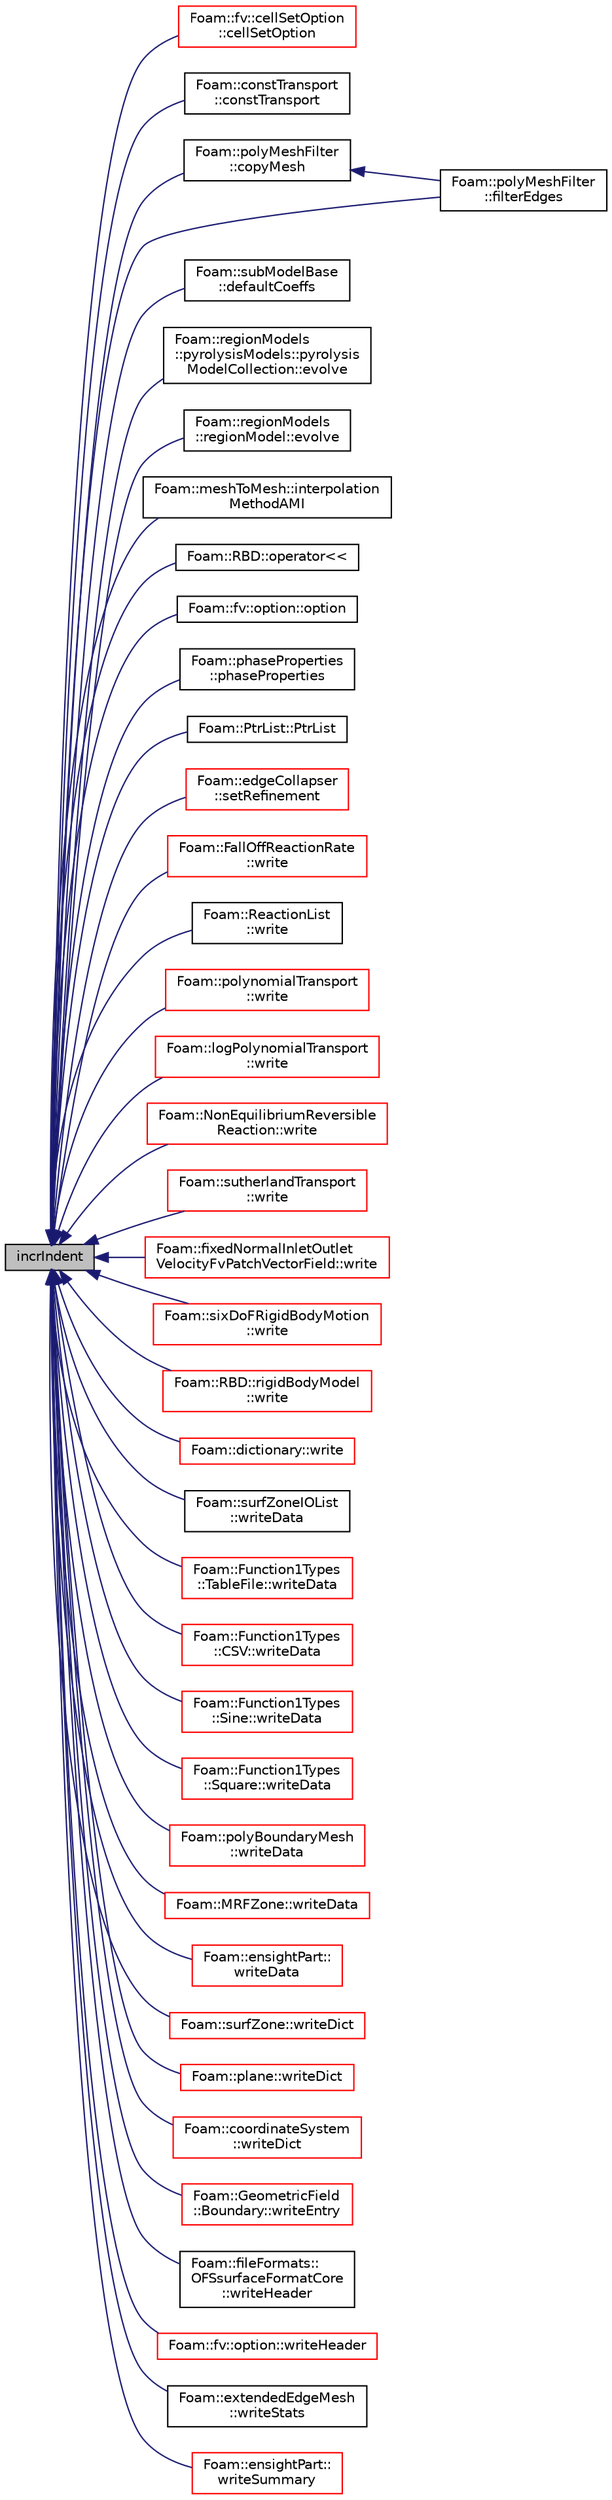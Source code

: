 digraph "incrIndent"
{
  bgcolor="transparent";
  edge [fontname="Helvetica",fontsize="10",labelfontname="Helvetica",labelfontsize="10"];
  node [fontname="Helvetica",fontsize="10",shape=record];
  rankdir="LR";
  Node1 [label="incrIndent",height=0.2,width=0.4,color="black", fillcolor="grey75", style="filled", fontcolor="black"];
  Node1 -> Node2 [dir="back",color="midnightblue",fontsize="10",style="solid",fontname="Helvetica"];
  Node2 [label="Foam::fv::cellSetOption\l::cellSetOption",height=0.2,width=0.4,color="red",URL="$a00224.html#a7d925e380a1fb1d2a09592f3112a6a25",tooltip="Construct from components. "];
  Node1 -> Node3 [dir="back",color="midnightblue",fontsize="10",style="solid",fontname="Helvetica"];
  Node3 [label="Foam::constTransport\l::constTransport",height=0.2,width=0.4,color="black",URL="$a00398.html#a82f6d2852c01dadf31823085c94ab7fd",tooltip="Construct from dictionary. "];
  Node1 -> Node4 [dir="back",color="midnightblue",fontsize="10",style="solid",fontname="Helvetica"];
  Node4 [label="Foam::polyMeshFilter\l::copyMesh",height=0.2,width=0.4,color="black",URL="$a01957.html#a6d46f578539dd45f89a6ea89738c75b5",tooltip="Return a copy of an fvMesh. "];
  Node4 -> Node5 [dir="back",color="midnightblue",fontsize="10",style="solid",fontname="Helvetica"];
  Node5 [label="Foam::polyMeshFilter\l::filterEdges",height=0.2,width=0.4,color="black",URL="$a01957.html#ad478c9d800707f297552317d2f03cbce",tooltip="Filter edges only. "];
  Node1 -> Node6 [dir="back",color="midnightblue",fontsize="10",style="solid",fontname="Helvetica"];
  Node6 [label="Foam::subModelBase\l::defaultCoeffs",height=0.2,width=0.4,color="black",URL="$a02540.html#ab1f21c542b0067822ab7ce2353dd099e",tooltip="Returns true if defaultCoeffs is true and outputs on printMsg. "];
  Node1 -> Node7 [dir="back",color="midnightblue",fontsize="10",style="solid",fontname="Helvetica"];
  Node7 [label="Foam::regionModels\l::pyrolysisModels::pyrolysis\lModelCollection::evolve",height=0.2,width=0.4,color="black",URL="$a02088.html#a9e3bb886209d951167cd385c1ffe0b00",tooltip="Evolve regions. "];
  Node1 -> Node8 [dir="back",color="midnightblue",fontsize="10",style="solid",fontname="Helvetica"];
  Node8 [label="Foam::regionModels\l::regionModel::evolve",height=0.2,width=0.4,color="black",URL="$a02180.html#a9e3bb886209d951167cd385c1ffe0b00",tooltip="Main driver routing to evolve the region - calls other evolves. "];
  Node1 -> Node5 [dir="back",color="midnightblue",fontsize="10",style="solid",fontname="Helvetica"];
  Node1 -> Node9 [dir="back",color="midnightblue",fontsize="10",style="solid",fontname="Helvetica"];
  Node9 [label="Foam::meshToMesh::interpolation\lMethodAMI",height=0.2,width=0.4,color="black",URL="$a01508.html#aef7049b730f1c37232e66c147569b92b",tooltip="Conversion between mesh and patch interpolation methods. "];
  Node1 -> Node10 [dir="back",color="midnightblue",fontsize="10",style="solid",fontname="Helvetica"];
  Node10 [label="Foam::RBD::operator\<\<",height=0.2,width=0.4,color="black",URL="$a11047.html#a2d4565c2a2f1edc3b6f56aaa08bebd79"];
  Node1 -> Node11 [dir="back",color="midnightblue",fontsize="10",style="solid",fontname="Helvetica"];
  Node11 [label="Foam::fv::option::option",height=0.2,width=0.4,color="black",URL="$a01753.html#a5b3ffd51107a0d58e9bdc18d50011c17",tooltip="Construct from components. "];
  Node1 -> Node12 [dir="back",color="midnightblue",fontsize="10",style="solid",fontname="Helvetica"];
  Node12 [label="Foam::phaseProperties\l::phaseProperties",height=0.2,width=0.4,color="black",URL="$a01883.html#a3b5b875ef8e2fad3fc424b37904a1446",tooltip="Construct from Istream. "];
  Node1 -> Node13 [dir="back",color="midnightblue",fontsize="10",style="solid",fontname="Helvetica"];
  Node13 [label="Foam::PtrList::PtrList",height=0.2,width=0.4,color="black",URL="$a02072.html#a89f98454bf6129a9b2e315c92894e4c1",tooltip="Construct from Istream using default Istream constructor class. "];
  Node1 -> Node14 [dir="back",color="midnightblue",fontsize="10",style="solid",fontname="Helvetica"];
  Node14 [label="Foam::edgeCollapser\l::setRefinement",height=0.2,width=0.4,color="red",URL="$a00622.html#a9b80e891413d76aa1324fdd6c9e58c64",tooltip="Play commands into polyTopoChange to create mesh. "];
  Node1 -> Node15 [dir="back",color="midnightblue",fontsize="10",style="solid",fontname="Helvetica"];
  Node15 [label="Foam::FallOffReactionRate\l::write",height=0.2,width=0.4,color="red",URL="$a00756.html#a4bc86b48333705e13add9de0db8eebd3",tooltip="Write to stream. "];
  Node1 -> Node16 [dir="back",color="midnightblue",fontsize="10",style="solid",fontname="Helvetica"];
  Node16 [label="Foam::ReactionList\l::write",height=0.2,width=0.4,color="black",URL="$a02142.html#a4bc86b48333705e13add9de0db8eebd3",tooltip="Write. "];
  Node1 -> Node17 [dir="back",color="midnightblue",fontsize="10",style="solid",fontname="Helvetica"];
  Node17 [label="Foam::polynomialTransport\l::write",height=0.2,width=0.4,color="red",URL="$a01972.html#a4bc86b48333705e13add9de0db8eebd3",tooltip="Write to Ostream. "];
  Node1 -> Node18 [dir="back",color="midnightblue",fontsize="10",style="solid",fontname="Helvetica"];
  Node18 [label="Foam::logPolynomialTransport\l::write",height=0.2,width=0.4,color="red",URL="$a01408.html#a4bc86b48333705e13add9de0db8eebd3",tooltip="Write to Ostream. "];
  Node1 -> Node19 [dir="back",color="midnightblue",fontsize="10",style="solid",fontname="Helvetica"];
  Node19 [label="Foam::NonEquilibriumReversible\lReaction::write",height=0.2,width=0.4,color="red",URL="$a01652.html#a0941061ad5a26be83b4107d05750ace6",tooltip="Write. "];
  Node1 -> Node20 [dir="back",color="midnightblue",fontsize="10",style="solid",fontname="Helvetica"];
  Node20 [label="Foam::sutherlandTransport\l::write",height=0.2,width=0.4,color="red",URL="$a02586.html#a4bc86b48333705e13add9de0db8eebd3",tooltip="Write to Ostream. "];
  Node1 -> Node21 [dir="back",color="midnightblue",fontsize="10",style="solid",fontname="Helvetica"];
  Node21 [label="Foam::fixedNormalInletOutlet\lVelocityFvPatchVectorField::write",height=0.2,width=0.4,color="red",URL="$a00837.html#a0941061ad5a26be83b4107d05750ace6",tooltip="Write. "];
  Node1 -> Node22 [dir="back",color="midnightblue",fontsize="10",style="solid",fontname="Helvetica"];
  Node22 [label="Foam::sixDoFRigidBodyMotion\l::write",height=0.2,width=0.4,color="red",URL="$a02391.html#a0941061ad5a26be83b4107d05750ace6",tooltip="Write. "];
  Node1 -> Node23 [dir="back",color="midnightblue",fontsize="10",style="solid",fontname="Helvetica"];
  Node23 [label="Foam::RBD::rigidBodyModel\l::write",height=0.2,width=0.4,color="red",URL="$a02255.html#a0941061ad5a26be83b4107d05750ace6",tooltip="Write. "];
  Node1 -> Node24 [dir="back",color="midnightblue",fontsize="10",style="solid",fontname="Helvetica"];
  Node24 [label="Foam::dictionary::write",height=0.2,width=0.4,color="red",URL="$a00530.html#a4a8c5a25ca68b97e8408d4016287b5e2",tooltip="Write dictionary, normally with sub-dictionary formatting. "];
  Node1 -> Node25 [dir="back",color="midnightblue",fontsize="10",style="solid",fontname="Helvetica"];
  Node25 [label="Foam::surfZoneIOList\l::writeData",height=0.2,width=0.4,color="black",URL="$a02585.html#a2a3ea7b116b283507dc19bc8f4719c3d",tooltip="writeData member function required by regIOobject "];
  Node1 -> Node26 [dir="back",color="midnightblue",fontsize="10",style="solid",fontname="Helvetica"];
  Node26 [label="Foam::Function1Types\l::TableFile::writeData",height=0.2,width=0.4,color="red",URL="$a02626.html#a3f337a79b0eea9e1a8a6381894c6cdf9",tooltip="Write in dictionary format. "];
  Node1 -> Node27 [dir="back",color="midnightblue",fontsize="10",style="solid",fontname="Helvetica"];
  Node27 [label="Foam::Function1Types\l::CSV::writeData",height=0.2,width=0.4,color="red",URL="$a00443.html#a3f337a79b0eea9e1a8a6381894c6cdf9",tooltip="Write in dictionary format. "];
  Node1 -> Node28 [dir="back",color="midnightblue",fontsize="10",style="solid",fontname="Helvetica"];
  Node28 [label="Foam::Function1Types\l::Sine::writeData",height=0.2,width=0.4,color="red",URL="$a02379.html#a3f337a79b0eea9e1a8a6381894c6cdf9",tooltip="Write in dictionary format. "];
  Node1 -> Node29 [dir="back",color="midnightblue",fontsize="10",style="solid",fontname="Helvetica"];
  Node29 [label="Foam::Function1Types\l::Square::writeData",height=0.2,width=0.4,color="red",URL="$a02485.html#a3f337a79b0eea9e1a8a6381894c6cdf9",tooltip="Write in dictionary format. "];
  Node1 -> Node30 [dir="back",color="midnightblue",fontsize="10",style="solid",fontname="Helvetica"];
  Node30 [label="Foam::polyBoundaryMesh\l::writeData",height=0.2,width=0.4,color="red",URL="$a01949.html#a2a3ea7b116b283507dc19bc8f4719c3d",tooltip="writeData member function required by regIOobject "];
  Node1 -> Node31 [dir="back",color="midnightblue",fontsize="10",style="solid",fontname="Helvetica"];
  Node31 [label="Foam::MRFZone::writeData",height=0.2,width=0.4,color="red",URL="$a01574.html#a3f337a79b0eea9e1a8a6381894c6cdf9",tooltip="Write. "];
  Node1 -> Node32 [dir="back",color="midnightblue",fontsize="10",style="solid",fontname="Helvetica"];
  Node32 [label="Foam::ensightPart::\lwriteData",height=0.2,width=0.4,color="red",URL="$a00656.html#a2a3ea7b116b283507dc19bc8f4719c3d",tooltip="Write reconstruction information for the object. "];
  Node1 -> Node33 [dir="back",color="midnightblue",fontsize="10",style="solid",fontname="Helvetica"];
  Node33 [label="Foam::surfZone::writeDict",height=0.2,width=0.4,color="red",URL="$a02583.html#af77027c10b89b764f28cf777c66c4be6",tooltip="Write dictionary. "];
  Node1 -> Node34 [dir="back",color="midnightblue",fontsize="10",style="solid",fontname="Helvetica"];
  Node34 [label="Foam::plane::writeDict",height=0.2,width=0.4,color="red",URL="$a01894.html#af77027c10b89b764f28cf777c66c4be6",tooltip="Write to dictionary. "];
  Node1 -> Node35 [dir="back",color="midnightblue",fontsize="10",style="solid",fontname="Helvetica"];
  Node35 [label="Foam::coordinateSystem\l::writeDict",height=0.2,width=0.4,color="red",URL="$a00409.html#ad4c69bb96d3dcadbe5230c03be4f48e4",tooltip="Write dictionary. "];
  Node1 -> Node36 [dir="back",color="midnightblue",fontsize="10",style="solid",fontname="Helvetica"];
  Node36 [label="Foam::GeometricField\l::Boundary::writeEntry",height=0.2,width=0.4,color="red",URL="$a00148.html#a37ca48bb95f2d19dd4468d303314fe3c",tooltip="Write boundary field as dictionary entry. "];
  Node1 -> Node37 [dir="back",color="midnightblue",fontsize="10",style="solid",fontname="Helvetica"];
  Node37 [label="Foam::fileFormats::\lOFSsurfaceFormatCore\l::writeHeader",height=0.2,width=0.4,color="black",URL="$a01740.html#a760516c113bf165b41313f58e9d6689d",tooltip="Write header information and surfZoneList. "];
  Node1 -> Node38 [dir="back",color="midnightblue",fontsize="10",style="solid",fontname="Helvetica"];
  Node38 [label="Foam::fv::option::writeHeader",height=0.2,width=0.4,color="red",URL="$a01753.html#a8b3b13fe836cae682b7da48193eaab05",tooltip="Write the source header information. "];
  Node1 -> Node39 [dir="back",color="midnightblue",fontsize="10",style="solid",fontname="Helvetica"];
  Node39 [label="Foam::extendedEdgeMesh\l::writeStats",height=0.2,width=0.4,color="black",URL="$a00709.html#a3852b36537f6220c4fc7f55769fc0f13",tooltip="Dump some information. "];
  Node1 -> Node40 [dir="back",color="midnightblue",fontsize="10",style="solid",fontname="Helvetica"];
  Node40 [label="Foam::ensightPart::\lwriteSummary",height=0.2,width=0.4,color="red",URL="$a00656.html#a46abc8b058281199fba0b3b21ec9a6f7",tooltip="Write summary information about the object. "];
}
